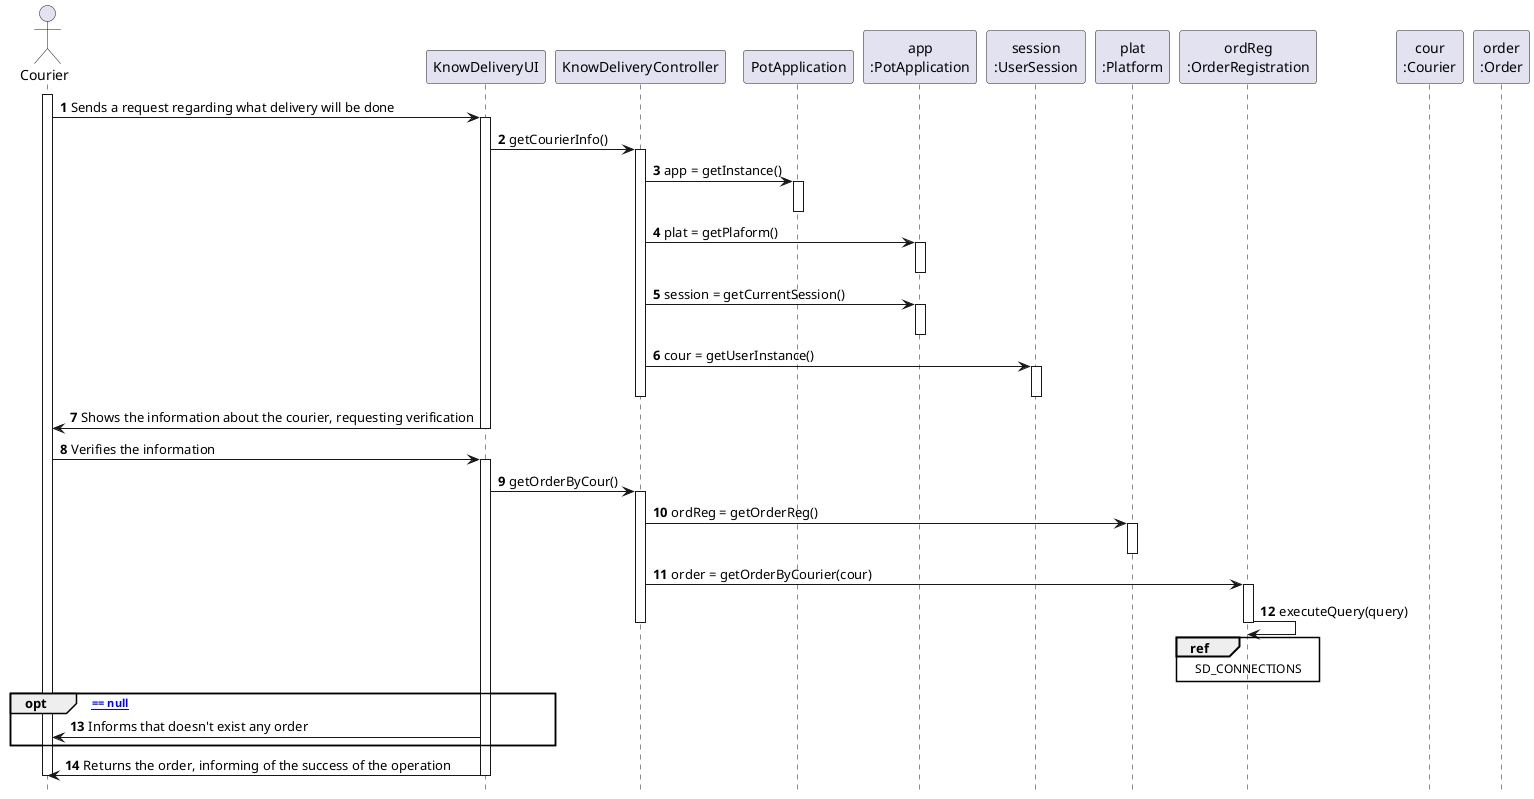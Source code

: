 @startuml
autonumber
hide footbox

actor "Courier" as COUR

participant "KnowDeliveryUI" as UI
participant "KnowDeliveryController" as CTRL
participant "PotApplication" as _APP
participant "app\n:PotApplication" as APP
participant "session\n:UserSession" as SESSION
participant "plat\n:Platform" as PLAT
participant "ordReg\n:OrderRegistration" as ORDREG
participant "cour\n:Courier" as C
participant "order\n:Order" as O

activate COUR

COUR -> UI : Sends a request regarding what delivery will be done
activate UI
UI -> CTRL : getCourierInfo()
activate CTRL
CTRL -> _APP: app = getInstance()
activate _APP
deactivate _APP

CTRL -> APP: plat = getPlaform()
activate APP
deactivate APP

CTRL -> APP: session = getCurrentSession()
activate APP
deactivate APP

CTRL -> SESSION: cour = getUserInstance()
activate SESSION
deactivate SESSION
deactivate CTRL
UI -> COUR : Shows the information about the courier, requesting verification
deactivate UI
COUR -> UI : Verifies the information
activate UI
UI -> CTRL : getOrderByCour()
activate CTRL
CTRL -> PLAT : ordReg = getOrderReg()
activate PLAT
deactivate PLAT
CTRL -> ORDREG : order = getOrderByCourier(cour)
activate ORDREG
ORDREG -> ORDREG : executeQuery(query)
ref over ORDREG : SD_CONNECTIONS
deactivate ORDREG
deactivate CTRL
opt [ order == null]
UI -> COUR : Informs that doesn't exist any order
end opt
UI -> COUR : Returns the order, informing of the success of the operation
deactivate UI
deactivate COUR

@enduml